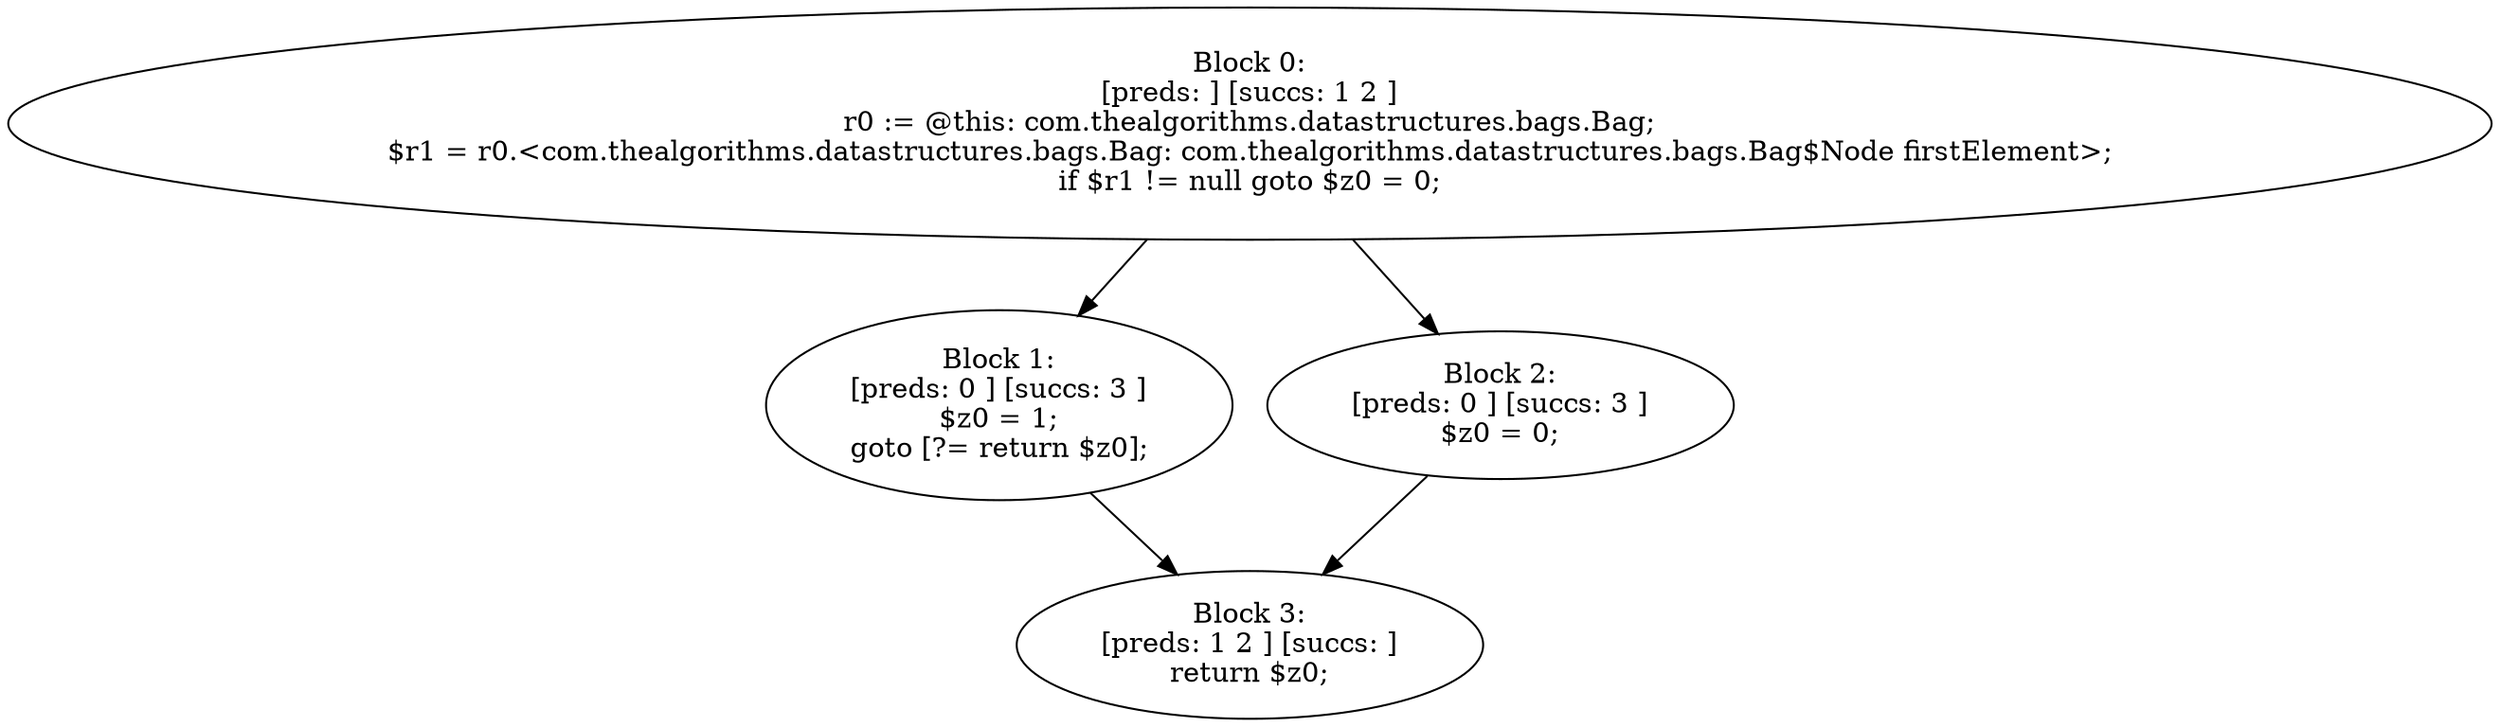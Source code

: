 digraph "unitGraph" {
    "Block 0:
[preds: ] [succs: 1 2 ]
r0 := @this: com.thealgorithms.datastructures.bags.Bag;
$r1 = r0.<com.thealgorithms.datastructures.bags.Bag: com.thealgorithms.datastructures.bags.Bag$Node firstElement>;
if $r1 != null goto $z0 = 0;
"
    "Block 1:
[preds: 0 ] [succs: 3 ]
$z0 = 1;
goto [?= return $z0];
"
    "Block 2:
[preds: 0 ] [succs: 3 ]
$z0 = 0;
"
    "Block 3:
[preds: 1 2 ] [succs: ]
return $z0;
"
    "Block 0:
[preds: ] [succs: 1 2 ]
r0 := @this: com.thealgorithms.datastructures.bags.Bag;
$r1 = r0.<com.thealgorithms.datastructures.bags.Bag: com.thealgorithms.datastructures.bags.Bag$Node firstElement>;
if $r1 != null goto $z0 = 0;
"->"Block 1:
[preds: 0 ] [succs: 3 ]
$z0 = 1;
goto [?= return $z0];
";
    "Block 0:
[preds: ] [succs: 1 2 ]
r0 := @this: com.thealgorithms.datastructures.bags.Bag;
$r1 = r0.<com.thealgorithms.datastructures.bags.Bag: com.thealgorithms.datastructures.bags.Bag$Node firstElement>;
if $r1 != null goto $z0 = 0;
"->"Block 2:
[preds: 0 ] [succs: 3 ]
$z0 = 0;
";
    "Block 1:
[preds: 0 ] [succs: 3 ]
$z0 = 1;
goto [?= return $z0];
"->"Block 3:
[preds: 1 2 ] [succs: ]
return $z0;
";
    "Block 2:
[preds: 0 ] [succs: 3 ]
$z0 = 0;
"->"Block 3:
[preds: 1 2 ] [succs: ]
return $z0;
";
}
